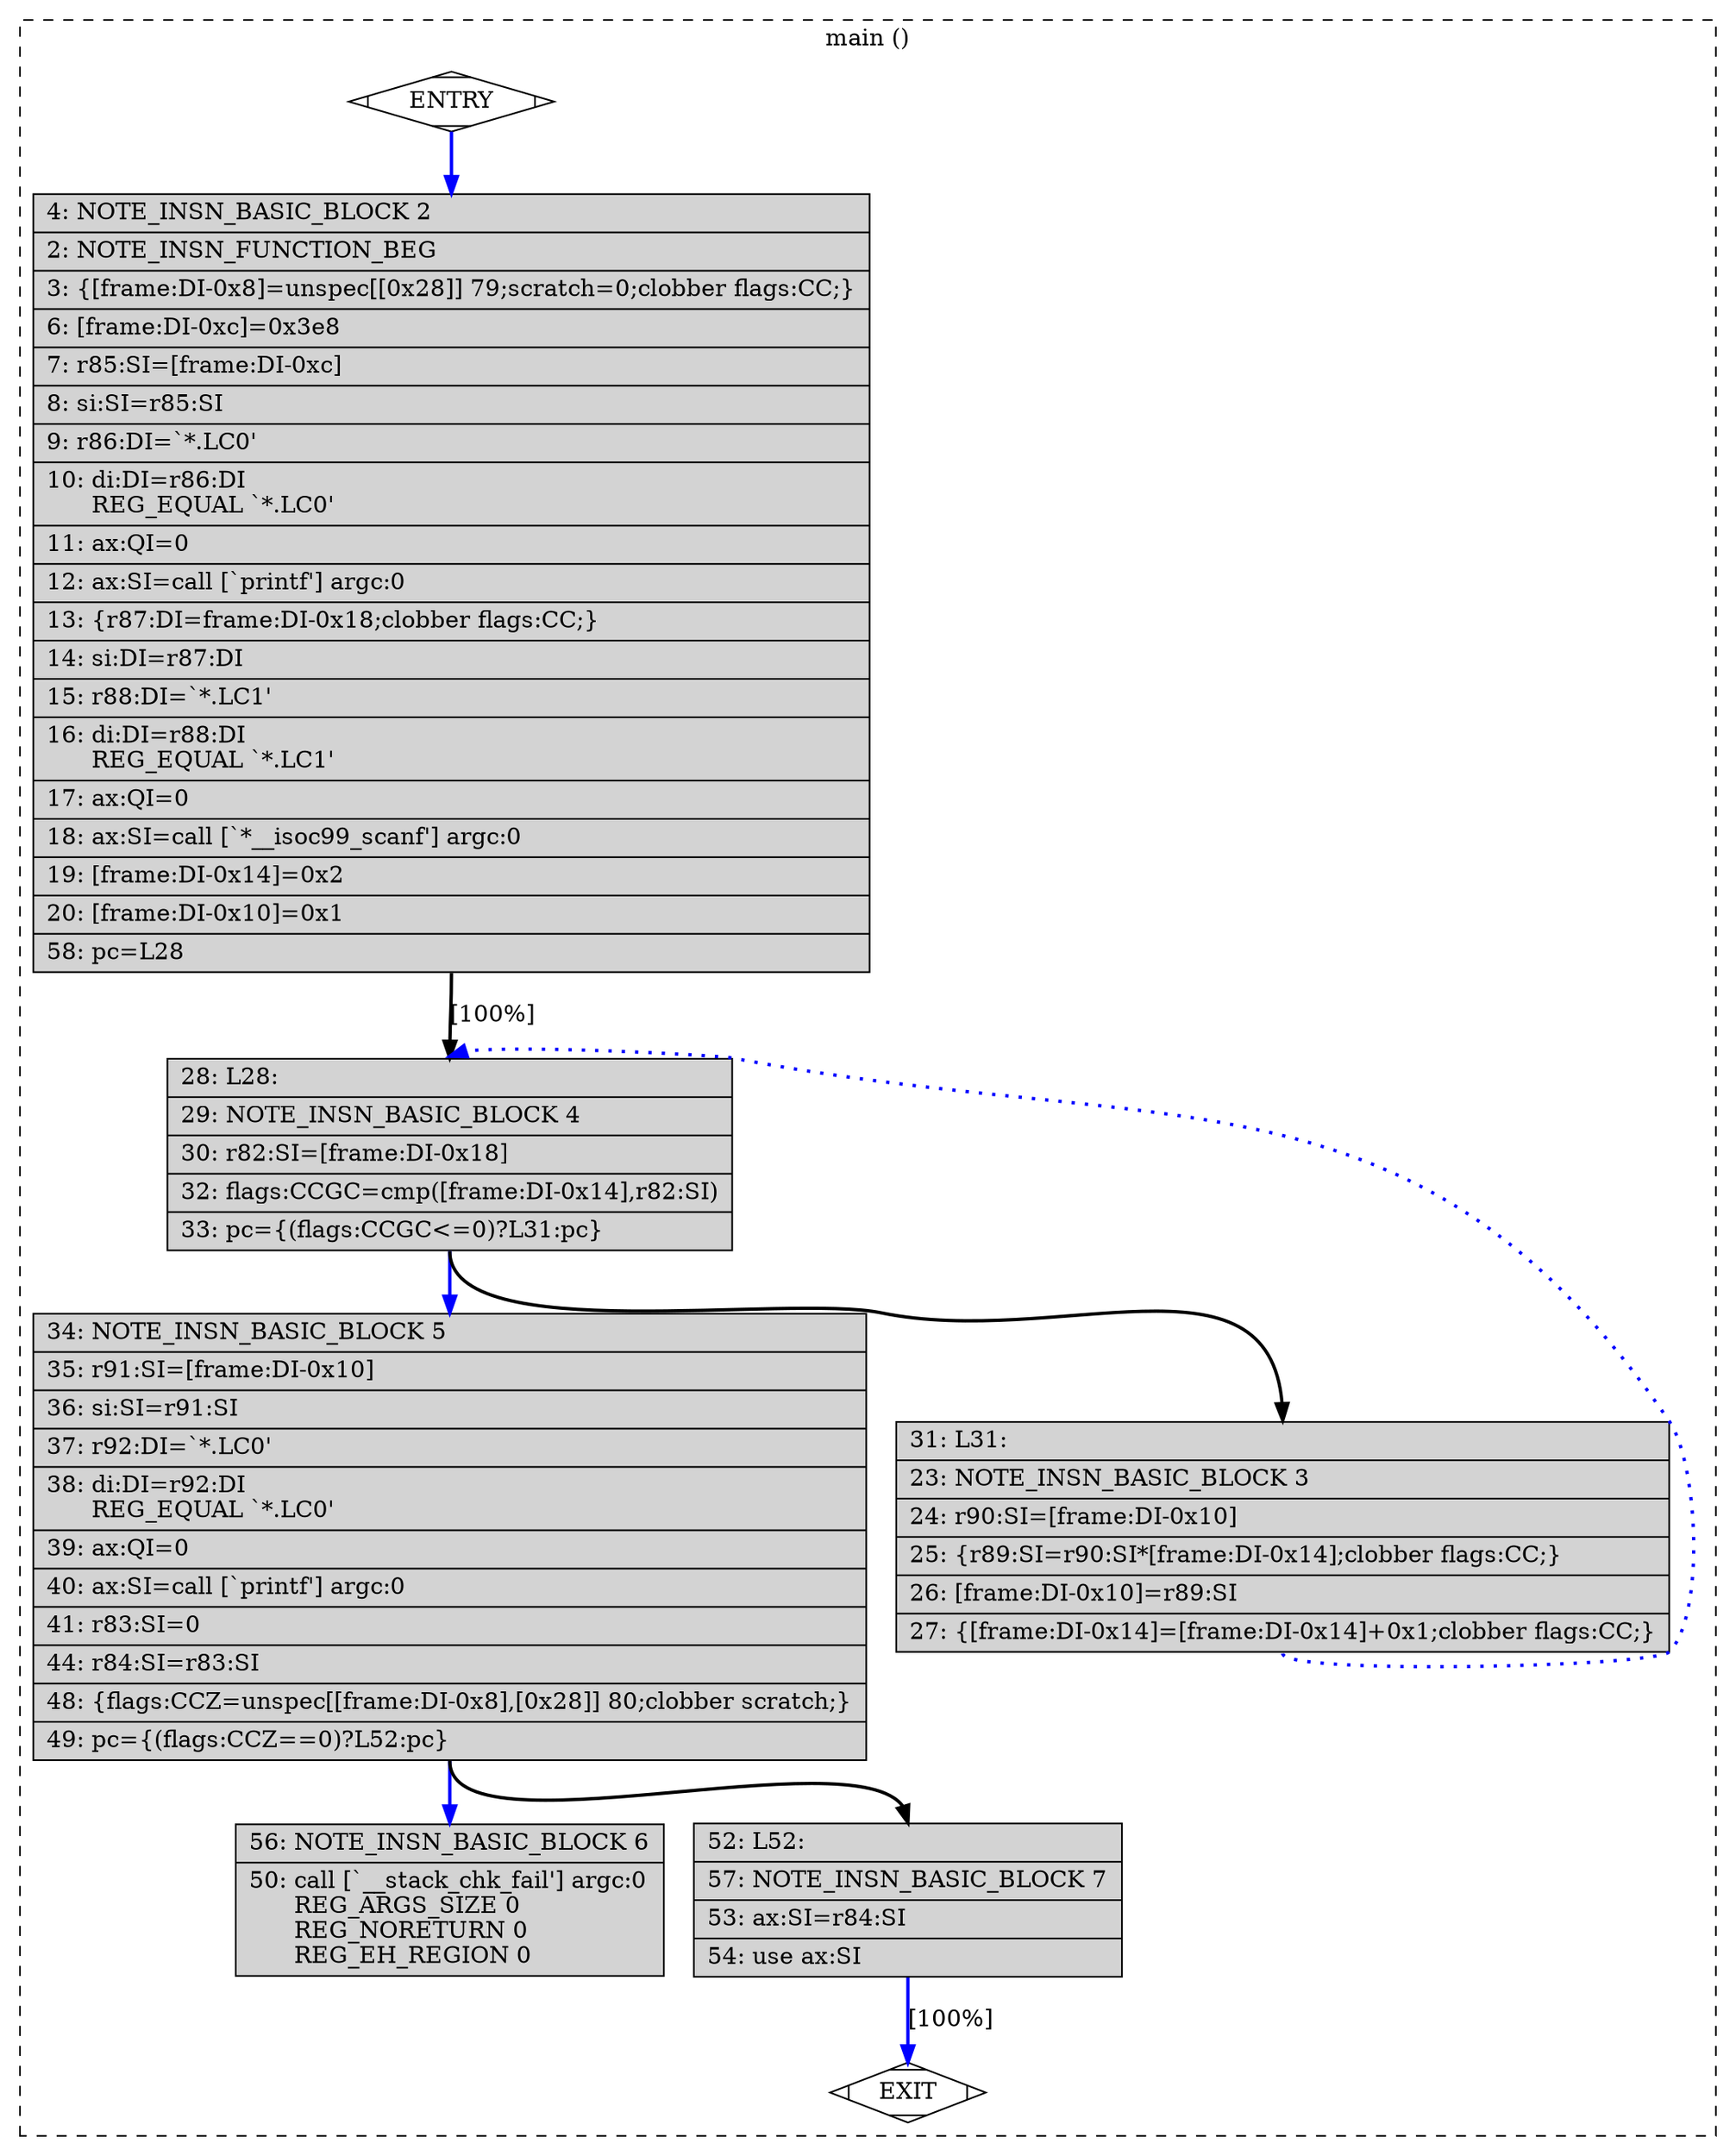 digraph "a-factorial.c.284r.outof_cfglayout" {
overlap=false;
subgraph "cluster_main" {
	style="dashed";
	color="black";
	label="main ()";
	fn_0_basic_block_0 [shape=Mdiamond,style=filled,fillcolor=white,label="ENTRY"];

	fn_0_basic_block_2 [shape=record,style=filled,fillcolor=lightgrey,label="{\ \ \ \ 4:\ NOTE_INSN_BASIC_BLOCK\ 2\l\
|\ \ \ \ 2:\ NOTE_INSN_FUNCTION_BEG\l\
|\ \ \ \ 3:\ \{[frame:DI-0x8]=unspec[[0x28]]\ 79;scratch=0;clobber\ flags:CC;\}\l\
|\ \ \ \ 6:\ [frame:DI-0xc]=0x3e8\l\
|\ \ \ \ 7:\ r85:SI=[frame:DI-0xc]\l\
|\ \ \ \ 8:\ si:SI=r85:SI\l\
|\ \ \ \ 9:\ r86:DI=`*.LC0'\l\
|\ \ \ 10:\ di:DI=r86:DI\l\
\ \ \ \ \ \ REG_EQUAL\ `*.LC0'\l\
|\ \ \ 11:\ ax:QI=0\l\
|\ \ \ 12:\ ax:SI=call\ [`printf']\ argc:0\l\
|\ \ \ 13:\ \{r87:DI=frame:DI-0x18;clobber\ flags:CC;\}\l\
|\ \ \ 14:\ si:DI=r87:DI\l\
|\ \ \ 15:\ r88:DI=`*.LC1'\l\
|\ \ \ 16:\ di:DI=r88:DI\l\
\ \ \ \ \ \ REG_EQUAL\ `*.LC1'\l\
|\ \ \ 17:\ ax:QI=0\l\
|\ \ \ 18:\ ax:SI=call\ [`*__isoc99_scanf']\ argc:0\l\
|\ \ \ 19:\ [frame:DI-0x14]=0x2\l\
|\ \ \ 20:\ [frame:DI-0x10]=0x1\l\
|\ \ \ 58:\ pc=L28\l\
}"];

	fn_0_basic_block_4 [shape=record,style=filled,fillcolor=lightgrey,label="{\ \ \ 28:\ L28:\l\
|\ \ \ 29:\ NOTE_INSN_BASIC_BLOCK\ 4\l\
|\ \ \ 30:\ r82:SI=[frame:DI-0x18]\l\
|\ \ \ 32:\ flags:CCGC=cmp([frame:DI-0x14],r82:SI)\l\
|\ \ \ 33:\ pc=\{(flags:CCGC\<=0)?L31:pc\}\l\
}"];

	fn_0_basic_block_5 [shape=record,style=filled,fillcolor=lightgrey,label="{\ \ \ 34:\ NOTE_INSN_BASIC_BLOCK\ 5\l\
|\ \ \ 35:\ r91:SI=[frame:DI-0x10]\l\
|\ \ \ 36:\ si:SI=r91:SI\l\
|\ \ \ 37:\ r92:DI=`*.LC0'\l\
|\ \ \ 38:\ di:DI=r92:DI\l\
\ \ \ \ \ \ REG_EQUAL\ `*.LC0'\l\
|\ \ \ 39:\ ax:QI=0\l\
|\ \ \ 40:\ ax:SI=call\ [`printf']\ argc:0\l\
|\ \ \ 41:\ r83:SI=0\l\
|\ \ \ 44:\ r84:SI=r83:SI\l\
|\ \ \ 48:\ \{flags:CCZ=unspec[[frame:DI-0x8],[0x28]]\ 80;clobber\ scratch;\}\l\
|\ \ \ 49:\ pc=\{(flags:CCZ==0)?L52:pc\}\l\
}"];

	fn_0_basic_block_6 [shape=record,style=filled,fillcolor=lightgrey,label="{\ \ \ 56:\ NOTE_INSN_BASIC_BLOCK\ 6\l\
|\ \ \ 50:\ call\ [`__stack_chk_fail']\ argc:0\l\
\ \ \ \ \ \ REG_ARGS_SIZE\ 0\l\
\ \ \ \ \ \ REG_NORETURN\ 0\l\
\ \ \ \ \ \ REG_EH_REGION\ 0\l\
}"];

	fn_0_basic_block_7 [shape=record,style=filled,fillcolor=lightgrey,label="{\ \ \ 52:\ L52:\l\
|\ \ \ 57:\ NOTE_INSN_BASIC_BLOCK\ 7\l\
|\ \ \ 53:\ ax:SI=r84:SI\l\
|\ \ \ 54:\ use\ ax:SI\l\
}"];

	fn_0_basic_block_3 [shape=record,style=filled,fillcolor=lightgrey,label="{\ \ \ 31:\ L31:\l\
|\ \ \ 23:\ NOTE_INSN_BASIC_BLOCK\ 3\l\
|\ \ \ 24:\ r90:SI=[frame:DI-0x10]\l\
|\ \ \ 25:\ \{r89:SI=r90:SI*[frame:DI-0x14];clobber\ flags:CC;\}\l\
|\ \ \ 26:\ [frame:DI-0x10]=r89:SI\l\
|\ \ \ 27:\ \{[frame:DI-0x14]=[frame:DI-0x14]+0x1;clobber\ flags:CC;\}\l\
}"];

	fn_0_basic_block_1 [shape=Mdiamond,style=filled,fillcolor=white,label="EXIT"];

	fn_0_basic_block_0:s -> fn_0_basic_block_2:n [style="solid,bold",color=blue,weight=100,constraint=true];
	fn_0_basic_block_2:s -> fn_0_basic_block_4:n [style="solid,bold",color=black,weight=10,constraint=true,label="[100%]"];
	fn_0_basic_block_3:s -> fn_0_basic_block_4:n [style="dotted,bold",color=blue,weight=10,constraint=false];
	fn_0_basic_block_4:s -> fn_0_basic_block_3:n [style="solid,bold",color=black,weight=10,constraint=true];
	fn_0_basic_block_4:s -> fn_0_basic_block_5:n [style="solid,bold",color=blue,weight=100,constraint=true];
	fn_0_basic_block_5:s -> fn_0_basic_block_7:n [style="solid,bold",color=black,weight=10,constraint=true];
	fn_0_basic_block_5:s -> fn_0_basic_block_6:n [style="solid,bold",color=blue,weight=100,constraint=true];
	fn_0_basic_block_7:s -> fn_0_basic_block_1:n [style="solid,bold",color=blue,weight=100,constraint=true,label="[100%]"];
	fn_0_basic_block_0:s -> fn_0_basic_block_1:n [style="invis",constraint=true];
}
}

